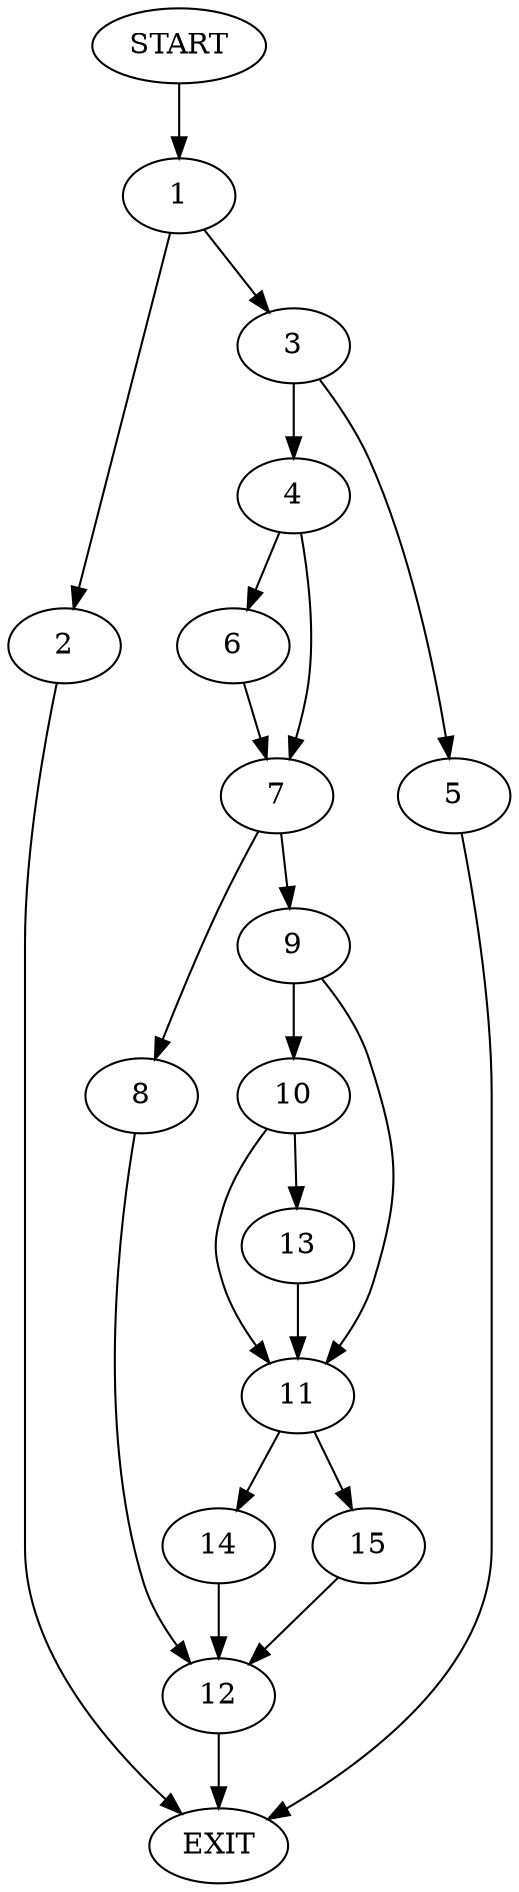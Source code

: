 digraph {
0 [label="START"]
16 [label="EXIT"]
0 -> 1
1 -> 2
1 -> 3
3 -> 4
3 -> 5
2 -> 16
4 -> 6
4 -> 7
5 -> 16
7 -> 8
7 -> 9
6 -> 7
9 -> 10
9 -> 11
8 -> 12
12 -> 16
10 -> 11
10 -> 13
11 -> 14
11 -> 15
13 -> 11
15 -> 12
14 -> 12
}
